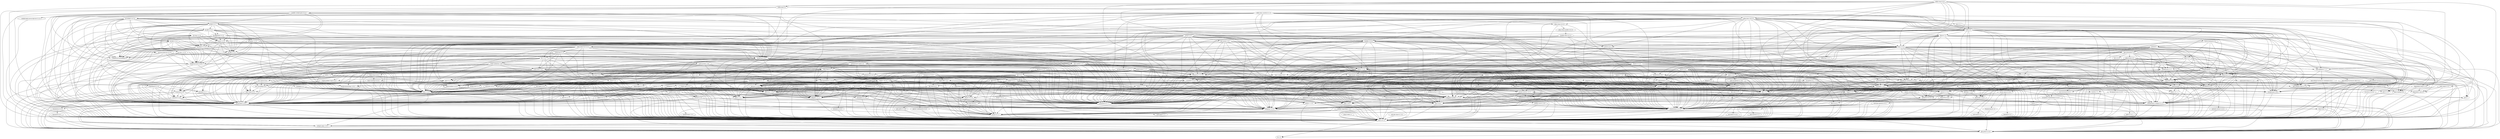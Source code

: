 digraph {
"ghci-8.0.2" -> "array-0.5.1.1"
"ghci-8.0.2" -> "base-4.9.1.0"
"ghci-8.0.2" -> "binary-0.8.3.0"
"ghci-8.0.2" -> "bytestring-0.10.8.1"
"ghci-8.0.2" -> "containers-0.5.7.1"
"ghci-8.0.2" -> "deepseq-1.4.2.0"
"ghci-8.0.2" -> "filepath-1.4.1.1"
"ghci-8.0.2" -> "ghc-boot-8.0.2"
"ghci-8.0.2" -> "template-haskell-2.11.1.0"
"ghci-8.0.2" -> "transformers-0.5.2.0"
"ghci-8.0.2" -> "unix-2.7.2.1"
"conduit-extra-1.1.17" -> "async-2.1.1.1"
"conduit-extra-1.1.17" -> "attoparsec-0.13.1.0"
"conduit-extra-1.1.17" -> "base-4.9.1.0"
"conduit-extra-1.1.17" -> "blaze-builder-0.4.0.2"
"conduit-extra-1.1.17" -> "bytestring-0.10.8.1"
"conduit-extra-1.1.17" -> "conduit-1.2.12"
"conduit-extra-1.1.17" -> "directory-1.3.0.0"
"conduit-extra-1.1.17" -> "exceptions-0.8.3"
"conduit-extra-1.1.17" -> "filepath-1.4.1.1"
"conduit-extra-1.1.17" -> "monad-control-1.0.2.2"
"conduit-extra-1.1.17" -> "network-2.6.3.2"
"conduit-extra-1.1.17" -> "primitive-0.6.2.0"
"conduit-extra-1.1.17" -> "process-1.4.3.0"
"conduit-extra-1.1.17" -> "resourcet-1.1.9"
"conduit-extra-1.1.17" -> "stm-2.4.4.1"
"conduit-extra-1.1.17" -> "streaming-commons-0.1.17"
"conduit-extra-1.1.17" -> "text-1.2.2.2"
"conduit-extra-1.1.17" -> "transformers-0.5.2.0"
"conduit-extra-1.1.17" -> "transformers-base-0.4.4"
"safe-exceptions-0.1.6.0" -> "base-4.9.1.0"
"safe-exceptions-0.1.6.0" -> "deepseq-1.4.2.0"
"safe-exceptions-0.1.6.0" -> "exceptions-0.8.3"
"safe-exceptions-0.1.6.0" -> "transformers-0.5.2.0"
"http-types-0.9.1" -> "array-0.5.1.1"
"http-types-0.9.1" -> "base-4.9.1.0"
"http-types-0.9.1" -> "blaze-builder-0.4.0.2"
"http-types-0.9.1" -> "bytestring-0.10.8.1"
"http-types-0.9.1" -> "case-insensitive-1.2.0.10"
"http-types-0.9.1" -> "text-1.2.2.2"
"microlens-0.4.8.1" -> "base-4.9.1.0"
"pem-0.2.2" -> "base-4.9.1.0"
"pem-0.2.2" -> "base64-bytestring-1.0.0.1"
"pem-0.2.2" -> "bytestring-0.10.8.1"
"pem-0.2.2" -> "mtl-2.2.1"
"thyme-0.3.5.5" -> "QuickCheck-2.9.2"
"thyme-0.3.5.5" -> "aeson-1.2.2.0"
"thyme-0.3.5.5" -> "attoparsec-0.13.1.0"
"thyme-0.3.5.5" -> "base-4.9.1.0"
"thyme-0.3.5.5" -> "bytestring-0.10.8.1"
"thyme-0.3.5.5" -> "containers-0.5.7.1"
"thyme-0.3.5.5" -> "deepseq-1.4.2.0"
"thyme-0.3.5.5" -> "mtl-2.2.1"
"thyme-0.3.5.5" -> "old-locale-1.0.0.7"
"thyme-0.3.5.5" -> "profunctors-5.2.1"
"thyme-0.3.5.5" -> "random-1.1"
"thyme-0.3.5.5" -> "text-1.2.2.2"
"thyme-0.3.5.5" -> "time-1.6.0.1"
"thyme-0.3.5.5" -> "vector-0.12.0.1"
"thyme-0.3.5.5" -> "vector-space-0.10.4"
"thyme-0.3.5.5" -> "vector-th-unbox-0.2.1.6"
"webkit2gtk3-javascriptcore-0.14.2.1" -> "base-4.9.1.0"
"gi-cairo-1.0.14" -> "base-4.9.1.0"
"gi-cairo-1.0.14" -> "bytestring-0.10.8.1"
"gi-cairo-1.0.14" -> "containers-0.5.7.1"
"gi-cairo-1.0.14" -> "haskell-gi-0.20.3"
"gi-cairo-1.0.14" -> "haskell-gi-base-0.20.4"
"gi-cairo-1.0.14" -> "haskell-gi-overloading-0.0"
"gi-cairo-1.0.14" -> "text-1.2.2.2"
"gi-cairo-1.0.14" -> "transformers-0.5.2.0"
"regex-tdfa-1.2.2" -> "array-0.5.1.1"
"regex-tdfa-1.2.2" -> "base-4.9.1.0"
"regex-tdfa-1.2.2" -> "bytestring-0.10.8.1"
"regex-tdfa-1.2.2" -> "containers-0.5.7.1"
"regex-tdfa-1.2.2" -> "ghc-prim-0.5.0.0"
"regex-tdfa-1.2.2" -> "mtl-2.2.1"
"regex-tdfa-1.2.2" -> "parsec-3.1.11"
"regex-tdfa-1.2.2" -> "regex-base-0.93.2"
"crypto-api-0.13.2" -> "base-4.9.1.0"
"crypto-api-0.13.2" -> "bytestring-0.10.8.1"
"crypto-api-0.13.2" -> "cereal-0.5.4.0"
"crypto-api-0.13.2" -> "entropy-0.3.8"
"crypto-api-0.13.2" -> "tagged-0.8.5"
"crypto-api-0.13.2" -> "transformers-0.5.2.0"
"deepseq-1.4.2.0" -> "array-0.5.1.1"
"deepseq-1.4.2.0" -> "base-4.9.1.0"
"directory-1.3.0.0" -> "base-4.9.1.0"
"directory-1.3.0.0" -> "filepath-1.4.1.1"
"directory-1.3.0.0" -> "time-1.6.0.1"
"directory-1.3.0.0" -> "unix-2.7.2.1"
"transformers-compat-0.5.1.4" -> "base-4.9.1.0"
"transformers-compat-0.5.1.4" -> "ghc-prim-0.5.0.0"
"transformers-compat-0.5.1.4" -> "transformers-0.5.2.0"
"asn1-parse-0.9.4" -> "asn1-encoding-0.9.5"
"asn1-parse-0.9.4" -> "asn1-types-0.3.2"
"asn1-parse-0.9.4" -> "base-4.9.1.0"
"asn1-parse-0.9.4" -> "bytestring-0.10.8.1"
"zip-archive-0.3.1.1" -> "array-0.5.1.1"
"zip-archive-0.3.1.1" -> "base-4.9.1.0"
"zip-archive-0.3.1.1" -> "binary-0.8.3.0"
"zip-archive-0.3.1.1" -> "bytestring-0.10.8.1"
"zip-archive-0.3.1.1" -> "containers-0.5.7.1"
"zip-archive-0.3.1.1" -> "digest-0.0.1.2"
"zip-archive-0.3.1.1" -> "directory-1.3.0.0"
"zip-archive-0.3.1.1" -> "filepath-1.4.1.1"
"zip-archive-0.3.1.1" -> "mtl-2.2.1"
"zip-archive-0.3.1.1" -> "old-time-1.1.0.3"
"zip-archive-0.3.1.1" -> "pretty-1.1.3.3"
"zip-archive-0.3.1.1" -> "text-1.2.2.2"
"zip-archive-0.3.1.1" -> "time-1.6.0.1"
"zip-archive-0.3.1.1" -> "unix-2.7.2.1"
"zip-archive-0.3.1.1" -> "zlib-0.6.1.2"
"ansi-terminal-0.6.3.1" -> "base-4.9.1.0"
"unliftio-core-0.1.0.0" -> "base-4.9.1.0"
"unliftio-core-0.1.0.0" -> "transformers-0.5.2.0"
"cryptohash-0.11.9" -> "base-4.9.1.0"
"cryptohash-0.11.9" -> "byteable-0.1.1"
"cryptohash-0.11.9" -> "bytestring-0.10.8.1"
"cryptohash-0.11.9" -> "cryptonite-0.23"
"cryptohash-0.11.9" -> "ghc-prim-0.5.0.0"
"cryptohash-0.11.9" -> "memory-0.14.8"
"megaparsec-6.3.0" -> "base-4.9.1.0"
"megaparsec-6.3.0" -> "bytestring-0.10.8.1"
"megaparsec-6.3.0" -> "case-insensitive-1.2.0.10"
"megaparsec-6.3.0" -> "containers-0.5.7.1"
"megaparsec-6.3.0" -> "deepseq-1.4.2.0"
"megaparsec-6.3.0" -> "mtl-2.2.1"
"megaparsec-6.3.0" -> "parser-combinators-0.4.0"
"megaparsec-6.3.0" -> "scientific-0.3.5.2"
"megaparsec-6.3.0" -> "text-1.2.2.2"
"megaparsec-6.3.0" -> "transformers-0.5.2.0"
"time-1.6.0.1" -> "base-4.9.1.0"
"time-1.6.0.1" -> "deepseq-1.4.2.0"
"monad-control-1.0.2.2" -> "base-4.9.1.0"
"monad-control-1.0.2.2" -> "stm-2.4.4.1"
"monad-control-1.0.2.2" -> "transformers-0.5.2.0"
"monad-control-1.0.2.2" -> "transformers-base-0.4.4"
"monad-control-1.0.2.2" -> "transformers-compat-0.5.1.4"
"haskell-src-meta-0.8.0.1" -> "base-4.9.1.0"
"haskell-src-meta-0.8.0.1" -> "haskell-src-exts-1.18.2"
"haskell-src-meta-0.8.0.1" -> "pretty-1.1.3.3"
"haskell-src-meta-0.8.0.1" -> "syb-0.7"
"haskell-src-meta-0.8.0.1" -> "template-haskell-2.11.1.0"
"haskell-src-meta-0.8.0.1" -> "th-orphans-0.13.4"
"dependent-sum-template-0.0.0.6" -> "base-4.9.1.0"
"dependent-sum-template-0.0.0.6" -> "dependent-sum-0.4"
"dependent-sum-template-0.0.0.6" -> "template-haskell-2.11.1.0"
"dependent-sum-template-0.0.0.6" -> "th-extras-0.0.0.4"
"base-4.9.1.0" -> "ghc-prim-0.5.0.0"
"base-4.9.1.0" -> "integer-gmp-1.0.0.1"
"base-4.9.1.0" -> "rts-1.0"
"x509-validation-1.6.9" -> "asn1-encoding-0.9.5"
"x509-validation-1.6.9" -> "asn1-types-0.3.2"
"x509-validation-1.6.9" -> "base-4.9.1.0"
"x509-validation-1.6.9" -> "byteable-0.1.1"
"x509-validation-1.6.9" -> "bytestring-0.10.8.1"
"x509-validation-1.6.9" -> "containers-0.5.7.1"
"x509-validation-1.6.9" -> "cryptonite-0.23"
"x509-validation-1.6.9" -> "data-default-class-0.1.2.0"
"x509-validation-1.6.9" -> "hourglass-0.2.10"
"x509-validation-1.6.9" -> "memory-0.14.8"
"x509-validation-1.6.9" -> "mtl-2.2.1"
"x509-validation-1.6.9" -> "pem-0.2.2"
"x509-validation-1.6.9" -> "x509-1.7.2"
"x509-validation-1.6.9" -> "x509-store-1.6.5"
"jsaddle-dom-0.9.2.0" -> "base-4.9.1.0"
"jsaddle-dom-0.9.2.0" -> "base-compat-0.9.2"
"jsaddle-dom-0.9.2.0" -> "jsaddle-0.9.4.0"
"jsaddle-dom-0.9.2.0" -> "lens-4.15.4"
"jsaddle-dom-0.9.2.0" -> "text-1.2.2.2"
"jsaddle-dom-0.9.2.0" -> "transformers-0.5.2.0"
"atomic-primops-0.8.1" -> "base-4.9.1.0"
"atomic-primops-0.8.1" -> "ghc-prim-0.5.0.0"
"atomic-primops-0.8.1" -> "primitive-0.6.2.0"
"network-2.6.3.2" -> "base-4.9.1.0"
"network-2.6.3.2" -> "bytestring-0.10.8.1"
"network-2.6.3.2" -> "unix-2.7.2.1"
"ghcjs-dom-0.9.3.0" -> "base-4.9.1.0"
"ghcjs-dom-0.9.3.0" -> "ghcjs-dom-jsaddle-0.9.2.0"
"ghcjs-dom-0.9.3.0" -> "text-1.2.2.2"
"ghcjs-dom-0.9.3.0" -> "transformers-0.5.2.0"
"readable-0.3.1" -> "base-4.9.1.0"
"readable-0.3.1" -> "bytestring-0.10.8.1"
"readable-0.3.1" -> "text-1.2.2.2"
"memory-0.14.8" -> "base-4.9.1.0"
"memory-0.14.8" -> "bytestring-0.10.8.1"
"memory-0.14.8" -> "deepseq-1.4.2.0"
"memory-0.14.8" -> "foundation-0.0.15"
"memory-0.14.8" -> "ghc-prim-0.5.0.0"
"foundation-0.0.15" -> "base-4.9.1.0"
"foundation-0.0.15" -> "basement-0.0.2"
"foundation-0.0.15" -> "ghc-prim-0.5.0.0"
"x509-system-1.6.6" -> "base-4.9.1.0"
"x509-system-1.6.6" -> "bytestring-0.10.8.1"
"x509-system-1.6.6" -> "containers-0.5.7.1"
"x509-system-1.6.6" -> "directory-1.3.0.0"
"x509-system-1.6.6" -> "filepath-1.4.1.1"
"x509-system-1.6.6" -> "mtl-2.2.1"
"x509-system-1.6.6" -> "pem-0.2.2"
"x509-system-1.6.6" -> "process-1.4.3.0"
"x509-system-1.6.6" -> "x509-1.7.2"
"x509-system-1.6.6" -> "x509-store-1.6.5"
"xml-conduit-1.5.1" -> "attoparsec-0.13.1.0"
"xml-conduit-1.5.1" -> "base-4.9.1.0"
"xml-conduit-1.5.1" -> "blaze-builder-0.4.0.2"
"xml-conduit-1.5.1" -> "blaze-html-0.9.0.1"
"xml-conduit-1.5.1" -> "blaze-markup-0.8.0.0"
"xml-conduit-1.5.1" -> "bytestring-0.10.8.1"
"xml-conduit-1.5.1" -> "conduit-1.2.12"
"xml-conduit-1.5.1" -> "conduit-extra-1.1.17"
"xml-conduit-1.5.1" -> "containers-0.5.7.1"
"xml-conduit-1.5.1" -> "data-default-0.7.1.1"
"xml-conduit-1.5.1" -> "deepseq-1.4.2.0"
"xml-conduit-1.5.1" -> "monad-control-1.0.2.2"
"xml-conduit-1.5.1" -> "resourcet-1.1.9"
"xml-conduit-1.5.1" -> "text-1.2.2.2"
"xml-conduit-1.5.1" -> "transformers-0.5.2.0"
"xml-conduit-1.5.1" -> "xml-types-0.3.6"
"split-0.2.3.2" -> "base-4.9.1.0"
"asn1-types-0.3.2" -> "base-4.9.1.0"
"asn1-types-0.3.2" -> "bytestring-0.10.8.1"
"asn1-types-0.3.2" -> "hourglass-0.2.10"
"asn1-types-0.3.2" -> "memory-0.14.8"
"unix-2.7.2.1" -> "base-4.9.1.0"
"unix-2.7.2.1" -> "bytestring-0.10.8.1"
"unix-2.7.2.1" -> "time-1.6.0.1"
"th-orphans-0.13.4" -> "base-4.9.1.0"
"th-orphans-0.13.4" -> "mtl-2.2.1"
"th-orphans-0.13.4" -> "template-haskell-2.11.1.0"
"th-orphans-0.13.4" -> "th-lift-0.7.7"
"th-orphans-0.13.4" -> "th-lift-instances-0.1.11"
"th-orphans-0.13.4" -> "th-reify-many-0.1.8"
"haskell-gi-0.20.3" -> "Cabal-1.24.2.0"
"haskell-gi-0.20.3" -> "attoparsec-0.13.1.0"
"haskell-gi-0.20.3" -> "base-4.9.1.0"
"haskell-gi-0.20.3" -> "bytestring-0.10.8.1"
"haskell-gi-0.20.3" -> "containers-0.5.7.1"
"haskell-gi-0.20.3" -> "directory-1.3.0.0"
"haskell-gi-0.20.3" -> "filepath-1.4.1.1"
"haskell-gi-0.20.3" -> "haskell-gi-base-0.20.4"
"haskell-gi-0.20.3" -> "mtl-2.2.1"
"haskell-gi-0.20.3" -> "pretty-show-1.6.13"
"haskell-gi-0.20.3" -> "process-1.4.3.0"
"haskell-gi-0.20.3" -> "regex-tdfa-1.2.2"
"haskell-gi-0.20.3" -> "safe-0.3.15"
"haskell-gi-0.20.3" -> "text-1.2.2.2"
"haskell-gi-0.20.3" -> "transformers-0.5.2.0"
"haskell-gi-0.20.3" -> "xdg-basedir-0.2.2"
"haskell-gi-0.20.3" -> "xml-conduit-1.5.1"
"reflex-dom-contrib-0.5.1.0" -> "aeson-1.2.2.0"
"reflex-dom-contrib-0.5.1.0" -> "base-4.9.1.0"
"reflex-dom-contrib-0.5.1.0" -> "base64-bytestring-1.0.0.1"
"reflex-dom-contrib-0.5.1.0" -> "bifunctors-5.4.2"
"reflex-dom-contrib-0.5.1.0" -> "bytestring-0.10.8.1"
"reflex-dom-contrib-0.5.1.0" -> "containers-0.5.7.1"
"reflex-dom-contrib-0.5.1.0" -> "data-default-0.7.1.1"
"reflex-dom-contrib-0.5.1.0" -> "exception-transformers-0.4.0.5"
"reflex-dom-contrib-0.5.1.0" -> "ghcjs-dom-0.9.3.0"
"reflex-dom-contrib-0.5.1.0" -> "http-types-0.9.1"
"reflex-dom-contrib-0.5.1.0" -> "jsaddle-0.9.4.0"
"reflex-dom-contrib-0.5.1.0" -> "lens-4.15.4"
"reflex-dom-contrib-0.5.1.0" -> "mtl-2.2.1"
"reflex-dom-contrib-0.5.1.0" -> "random-1.1"
"reflex-dom-contrib-0.5.1.0" -> "readable-0.3.1"
"reflex-dom-contrib-0.5.1.0" -> "ref-tf-0.4.0.1"
"reflex-dom-contrib-0.5.1.0" -> "reflex-0.5"
"reflex-dom-contrib-0.5.1.0" -> "reflex-dom-core-0.4"
"reflex-dom-contrib-0.5.1.0" -> "safe-0.3.15"
"reflex-dom-contrib-0.5.1.0" -> "stm-2.4.4.1"
"reflex-dom-contrib-0.5.1.0" -> "string-conv-0.1.2"
"reflex-dom-contrib-0.5.1.0" -> "text-1.2.2.2"
"reflex-dom-contrib-0.5.1.0" -> "time-1.6.0.1"
"reflex-dom-contrib-0.5.1.0" -> "transformers-0.5.2.0"
"reflex-dom-contrib-0.5.1.0" -> "uri-bytestring-0.2.3.3"
"http-client-tls-0.3.5.1" -> "base-4.9.1.0"
"http-client-tls-0.3.5.1" -> "bytestring-0.10.8.1"
"http-client-tls-0.3.5.1" -> "case-insensitive-1.2.0.10"
"http-client-tls-0.3.5.1" -> "connection-0.2.8"
"http-client-tls-0.3.5.1" -> "containers-0.5.7.1"
"http-client-tls-0.3.5.1" -> "cryptonite-0.23"
"http-client-tls-0.3.5.1" -> "data-default-class-0.1.2.0"
"http-client-tls-0.3.5.1" -> "exceptions-0.8.3"
"http-client-tls-0.3.5.1" -> "http-client-0.5.7.0"
"http-client-tls-0.3.5.1" -> "http-types-0.9.1"
"http-client-tls-0.3.5.1" -> "memory-0.14.8"
"http-client-tls-0.3.5.1" -> "network-2.6.3.2"
"http-client-tls-0.3.5.1" -> "network-uri-2.6.1.0"
"http-client-tls-0.3.5.1" -> "text-1.2.2.2"
"http-client-tls-0.3.5.1" -> "tls-1.3.11"
"http-client-tls-0.3.5.1" -> "transformers-0.5.2.0"
"x509-1.7.2" -> "asn1-encoding-0.9.5"
"x509-1.7.2" -> "asn1-parse-0.9.4"
"x509-1.7.2" -> "asn1-types-0.3.2"
"x509-1.7.2" -> "base-4.9.1.0"
"x509-1.7.2" -> "bytestring-0.10.8.1"
"x509-1.7.2" -> "containers-0.5.7.1"
"x509-1.7.2" -> "cryptonite-0.23"
"x509-1.7.2" -> "hourglass-0.2.10"
"x509-1.7.2" -> "memory-0.14.8"
"x509-1.7.2" -> "mtl-2.2.1"
"x509-1.7.2" -> "pem-0.2.2"
"string-conv-0.1.2" -> "base-4.9.1.0"
"string-conv-0.1.2" -> "bytestring-0.10.8.1"
"string-conv-0.1.2" -> "text-1.2.2.2"
"digest-0.0.1.2" -> "base-4.9.1.0"
"digest-0.0.1.2" -> "bytestring-0.10.8.1"
"ghc-paths-0.1.0.9" -> "base-4.9.1.0"
"mtl-2.2.1" -> "base-4.9.1.0"
"mtl-2.2.1" -> "transformers-0.5.2.0"
"syb-0.7" -> "base-4.9.1.0"
"keycode-0.2.2" -> "base-4.9.1.0"
"keycode-0.2.2" -> "containers-0.5.7.1"
"keycode-0.2.2" -> "ghc-prim-0.5.0.0"
"keycode-0.2.2" -> "template-haskell-2.11.1.0"
"tasty-quickcheck-0.8.4" -> "QuickCheck-2.9.2"
"tasty-quickcheck-0.8.4" -> "base-4.9.1.0"
"tasty-quickcheck-0.8.4" -> "tagged-0.8.5"
"tasty-quickcheck-0.8.4" -> "tasty-0.11.2.5"
"reflex-dom-core-0.4" -> "aeson-1.2.2.0"
"reflex-dom-core-0.4" -> "base-4.9.1.0"
"reflex-dom-core-0.4" -> "bifunctors-5.4.2"
"reflex-dom-core-0.4" -> "bimap-0.3.3"
"reflex-dom-core-0.4" -> "blaze-builder-0.4.0.2"
"reflex-dom-core-0.4" -> "bytestring-0.10.8.1"
"reflex-dom-core-0.4" -> "constraints-0.9"
"reflex-dom-core-0.4" -> "containers-0.5.7.1"
"reflex-dom-core-0.4" -> "contravariant-1.4"
"reflex-dom-core-0.4" -> "data-default-0.7.1.1"
"reflex-dom-core-0.4" -> "dependent-map-0.2.4.0"
"reflex-dom-core-0.4" -> "dependent-sum-0.4"
"reflex-dom-core-0.4" -> "dependent-sum-template-0.0.0.6"
"reflex-dom-core-0.4" -> "directory-1.3.0.0"
"reflex-dom-core-0.4" -> "exception-transformers-0.4.0.5"
"reflex-dom-core-0.4" -> "ghcjs-dom-0.9.3.0"
"reflex-dom-core-0.4" -> "jsaddle-0.9.4.0"
"reflex-dom-core-0.4" -> "keycode-0.2.2"
"reflex-dom-core-0.4" -> "lens-4.15.4"
"reflex-dom-core-0.4" -> "monad-control-1.0.2.2"
"reflex-dom-core-0.4" -> "mtl-2.2.1"
"reflex-dom-core-0.4" -> "network-uri-2.6.1.0"
"reflex-dom-core-0.4" -> "primitive-0.6.2.0"
"reflex-dom-core-0.4" -> "ref-tf-0.4.0.1"
"reflex-dom-core-0.4" -> "reflex-0.5"
"reflex-dom-core-0.4" -> "semigroups-0.18.3"
"reflex-dom-core-0.4" -> "stm-2.4.4.1"
"reflex-dom-core-0.4" -> "template-haskell-2.11.1.0"
"reflex-dom-core-0.4" -> "text-1.2.2.2"
"reflex-dom-core-0.4" -> "these-0.7.3"
"reflex-dom-core-0.4" -> "transformers-0.5.2.0"
"reflex-dom-core-0.4" -> "unix-2.7.2.1"
"reflex-dom-core-0.4" -> "zenc-0.1.1"
"MemoTrie-0.6.8" -> "base-4.9.1.0"
"MemoTrie-0.6.8" -> "newtype-generics-0.5.1"
"semigroups-0.18.3" -> "base-4.9.1.0"
"gi-gio-2.0.14" -> "base-4.9.1.0"
"gi-gio-2.0.14" -> "bytestring-0.10.8.1"
"gi-gio-2.0.14" -> "containers-0.5.7.1"
"gi-gio-2.0.14" -> "gi-glib-2.0.14"
"gi-gio-2.0.14" -> "gi-gobject-2.0.15"
"gi-gio-2.0.14" -> "haskell-gi-0.20.3"
"gi-gio-2.0.14" -> "haskell-gi-base-0.20.4"
"gi-gio-2.0.14" -> "haskell-gi-overloading-0.0"
"gi-gio-2.0.14" -> "text-1.2.2.2"
"gi-gio-2.0.14" -> "transformers-0.5.2.0"
"byteable-0.1.1" -> "base-4.9.1.0"
"byteable-0.1.1" -> "bytestring-0.10.8.1"
"resourcet-1.1.9" -> "base-4.9.1.0"
"resourcet-1.1.9" -> "containers-0.5.7.1"
"resourcet-1.1.9" -> "exceptions-0.8.3"
"resourcet-1.1.9" -> "lifted-base-0.2.3.11"
"resourcet-1.1.9" -> "mmorph-1.0.9"
"resourcet-1.1.9" -> "monad-control-1.0.2.2"
"resourcet-1.1.9" -> "mtl-2.2.1"
"resourcet-1.1.9" -> "transformers-0.5.2.0"
"resourcet-1.1.9" -> "transformers-base-0.4.4"
"resourcet-1.1.9" -> "transformers-compat-0.5.1.4"
"semigroupoids-5.2.1" -> "base-4.9.1.0"
"semigroupoids-5.2.1" -> "base-orphans-0.6"
"semigroupoids-5.2.1" -> "bifunctors-5.4.2"
"semigroupoids-5.2.1" -> "comonad-5.0.2"
"semigroupoids-5.2.1" -> "containers-0.5.7.1"
"semigroupoids-5.2.1" -> "contravariant-1.4"
"semigroupoids-5.2.1" -> "distributive-0.5.3"
"semigroupoids-5.2.1" -> "hashable-1.2.6.1"
"semigroupoids-5.2.1" -> "semigroups-0.18.3"
"semigroupoids-5.2.1" -> "tagged-0.8.5"
"semigroupoids-5.2.1" -> "transformers-0.5.2.0"
"semigroupoids-5.2.1" -> "transformers-compat-0.5.1.4"
"semigroupoids-5.2.1" -> "unordered-containers-0.2.8.0"
"gi-gtk-3.0.17" -> "base-4.9.1.0"
"gi-gtk-3.0.17" -> "bytestring-0.10.8.1"
"gi-gtk-3.0.17" -> "containers-0.5.7.1"
"gi-gtk-3.0.17" -> "gi-atk-2.0.14"
"gi-gtk-3.0.17" -> "gi-cairo-1.0.14"
"gi-gtk-3.0.17" -> "gi-gdk-3.0.14"
"gi-gtk-3.0.17" -> "gi-gdkpixbuf-2.0.14"
"gi-gtk-3.0.17" -> "gi-gio-2.0.14"
"gi-gtk-3.0.17" -> "gi-glib-2.0.14"
"gi-gtk-3.0.17" -> "gi-gobject-2.0.15"
"gi-gtk-3.0.17" -> "gi-pango-1.0.15"
"gi-gtk-3.0.17" -> "haskell-gi-0.20.3"
"gi-gtk-3.0.17" -> "haskell-gi-base-0.20.4"
"gi-gtk-3.0.17" -> "haskell-gi-overloading-0.0"
"gi-gtk-3.0.17" -> "text-1.2.2.2"
"gi-gtk-3.0.17" -> "transformers-0.5.2.0"
"template-haskell-2.11.1.0" -> "base-4.9.1.0"
"template-haskell-2.11.1.0" -> "ghc-boot-th-8.0.2"
"template-haskell-2.11.1.0" -> "pretty-1.1.3.3"
"socks-0.5.5" -> "base-4.9.1.0"
"socks-0.5.5" -> "bytestring-0.10.8.1"
"socks-0.5.5" -> "cereal-0.5.4.0"
"socks-0.5.5" -> "network-2.6.3.2"
"gi-webkit2-4.0.14" -> "base-4.9.1.0"
"gi-webkit2-4.0.14" -> "bytestring-0.10.8.1"
"gi-webkit2-4.0.14" -> "containers-0.5.7.1"
"gi-webkit2-4.0.14" -> "gi-atk-2.0.14"
"gi-webkit2-4.0.14" -> "gi-cairo-1.0.14"
"gi-webkit2-4.0.14" -> "gi-gdk-3.0.14"
"gi-webkit2-4.0.14" -> "gi-gio-2.0.14"
"gi-webkit2-4.0.14" -> "gi-glib-2.0.14"
"gi-webkit2-4.0.14" -> "gi-gobject-2.0.15"
"gi-webkit2-4.0.14" -> "gi-gtk-3.0.17"
"gi-webkit2-4.0.14" -> "gi-javascriptcore-4.0.14"
"gi-webkit2-4.0.14" -> "gi-soup-2.4.14"
"gi-webkit2-4.0.14" -> "haskell-gi-0.20.3"
"gi-webkit2-4.0.14" -> "haskell-gi-base-0.20.4"
"gi-webkit2-4.0.14" -> "haskell-gi-overloading-0.0"
"gi-webkit2-4.0.14" -> "text-1.2.2.2"
"gi-webkit2-4.0.14" -> "transformers-0.5.2.0"
"RSA-2.3.0" -> "SHA-1.6.4.2"
"RSA-2.3.0" -> "base-4.9.1.0"
"RSA-2.3.0" -> "binary-0.8.3.0"
"RSA-2.3.0" -> "bytestring-0.10.8.1"
"RSA-2.3.0" -> "crypto-api-0.13.2"
"RSA-2.3.0" -> "crypto-pubkey-types-0.4.3"
"scientific-0.3.5.2" -> "base-4.9.1.0"
"scientific-0.3.5.2" -> "binary-0.8.3.0"
"scientific-0.3.5.2" -> "bytestring-0.10.8.1"
"scientific-0.3.5.2" -> "containers-0.5.7.1"
"scientific-0.3.5.2" -> "deepseq-1.4.2.0"
"scientific-0.3.5.2" -> "hashable-1.2.6.1"
"scientific-0.3.5.2" -> "integer-gmp-1.0.0.1"
"scientific-0.3.5.2" -> "integer-logarithms-1.0.2"
"scientific-0.3.5.2" -> "primitive-0.6.2.0"
"scientific-0.3.5.2" -> "text-1.2.2.2"
"cookie-0.4.2.1" -> "base-4.9.1.0"
"cookie-0.4.2.1" -> "blaze-builder-0.4.0.2"
"cookie-0.4.2.1" -> "bytestring-0.10.8.1"
"cookie-0.4.2.1" -> "data-default-class-0.1.2.0"
"cookie-0.4.2.1" -> "deepseq-1.4.2.0"
"cookie-0.4.2.1" -> "old-locale-1.0.0.7"
"cookie-0.4.2.1" -> "text-1.2.2.2"
"cookie-0.4.2.1" -> "time-1.6.0.1"
"leancheck-0.6.5" -> "base-4.9.1.0"
"leancheck-0.6.5" -> "template-haskell-2.11.1.0"
"crypto-pubkey-types-0.4.3" -> "asn1-encoding-0.9.5"
"crypto-pubkey-types-0.4.3" -> "asn1-types-0.3.2"
"crypto-pubkey-types-0.4.3" -> "base-4.9.1.0"
"async-2.1.1.1" -> "base-4.9.1.0"
"async-2.1.1.1" -> "stm-2.4.4.1"
"case-insensitive-1.2.0.10" -> "base-4.9.1.0"
"case-insensitive-1.2.0.10" -> "bytestring-0.10.8.1"
"case-insensitive-1.2.0.10" -> "deepseq-1.4.2.0"
"case-insensitive-1.2.0.10" -> "hashable-1.2.6.1"
"case-insensitive-1.2.0.10" -> "text-1.2.2.2"
"random-1.1" -> "base-4.9.1.0"
"random-1.1" -> "time-1.6.0.1"
"distributive-0.5.3" -> "base-4.9.1.0"
"distributive-0.5.3" -> "base-orphans-0.6"
"distributive-0.5.3" -> "tagged-0.8.5"
"distributive-0.5.3" -> "transformers-0.5.2.0"
"distributive-0.5.3" -> "transformers-compat-0.5.1.4"
"lens-aeson-1.0.2" -> "aeson-1.2.2.0"
"lens-aeson-1.0.2" -> "attoparsec-0.13.1.0"
"lens-aeson-1.0.2" -> "base-4.9.1.0"
"lens-aeson-1.0.2" -> "bytestring-0.10.8.1"
"lens-aeson-1.0.2" -> "lens-4.15.4"
"lens-aeson-1.0.2" -> "scientific-0.3.5.2"
"lens-aeson-1.0.2" -> "text-1.2.2.2"
"lens-aeson-1.0.2" -> "unordered-containers-0.2.8.0"
"lens-aeson-1.0.2" -> "vector-0.12.0.1"
"filepath-1.4.1.1" -> "base-4.9.1.0"
"base-orphans-0.6" -> "base-4.9.1.0"
"base-orphans-0.6" -> "ghc-prim-0.5.0.0"
"authenticate-oauth-1.6" -> "RSA-2.3.0"
"authenticate-oauth-1.6" -> "SHA-1.6.4.2"
"authenticate-oauth-1.6" -> "base-4.9.1.0"
"authenticate-oauth-1.6" -> "base64-bytestring-1.0.0.1"
"authenticate-oauth-1.6" -> "blaze-builder-0.4.0.2"
"authenticate-oauth-1.6" -> "bytestring-0.10.8.1"
"authenticate-oauth-1.6" -> "crypto-pubkey-types-0.4.3"
"authenticate-oauth-1.6" -> "data-default-0.7.1.1"
"authenticate-oauth-1.6" -> "http-client-0.5.7.0"
"authenticate-oauth-1.6" -> "http-types-0.9.1"
"authenticate-oauth-1.6" -> "random-1.1"
"authenticate-oauth-1.6" -> "time-1.6.0.1"
"authenticate-oauth-1.6" -> "transformers-0.5.2.0"
"authenticate-oauth-1.6" -> "transformers-compat-0.5.1.4"
"contravariant-1.4" -> "StateVar-1.1.0.4"
"contravariant-1.4" -> "base-4.9.1.0"
"contravariant-1.4" -> "semigroups-0.18.3"
"contravariant-1.4" -> "transformers-0.5.2.0"
"contravariant-1.4" -> "transformers-compat-0.5.1.4"
"contravariant-1.4" -> "void-0.7.2"
"vector-instances-3.4" -> "base-4.9.1.0"
"vector-instances-3.4" -> "comonad-5.0.2"
"vector-instances-3.4" -> "hashable-1.2.6.1"
"vector-instances-3.4" -> "keys-3.11"
"vector-instances-3.4" -> "pointed-5"
"vector-instances-3.4" -> "semigroupoids-5.2.1"
"vector-instances-3.4" -> "semigroups-0.18.3"
"vector-instances-3.4" -> "vector-0.12.0.1"
"exceptions-0.8.3" -> "base-4.9.1.0"
"exceptions-0.8.3" -> "mtl-2.2.1"
"exceptions-0.8.3" -> "stm-2.4.4.1"
"exceptions-0.8.3" -> "template-haskell-2.11.1.0"
"exceptions-0.8.3" -> "transformers-0.5.2.0"
"exceptions-0.8.3" -> "transformers-compat-0.5.1.4"
"reflex-dom-0.4" -> "base-4.9.1.0"
"reflex-dom-0.4" -> "bytestring-0.10.8.1"
"reflex-dom-0.4" -> "jsaddle-webkit2gtk-0.9.4.0"
"reflex-dom-0.4" -> "reflex-0.5"
"reflex-dom-0.4" -> "reflex-dom-core-0.4"
"reflex-dom-0.4" -> "text-1.2.2.2"
"xdg-basedir-0.2.2" -> "base-4.9.1.0"
"xdg-basedir-0.2.2" -> "directory-1.3.0.0"
"xdg-basedir-0.2.2" -> "filepath-1.4.1.1"
"ghc-prim-0.5.0.0" -> "rts-1.0"
"zlib-0.6.1.2" -> "base-4.9.1.0"
"zlib-0.6.1.2" -> "bytestring-0.10.8.1"
"QuickCheck-2.9.2" -> "base-4.9.1.0"
"QuickCheck-2.9.2" -> "containers-0.5.7.1"
"QuickCheck-2.9.2" -> "random-1.1"
"QuickCheck-2.9.2" -> "template-haskell-2.11.1.0"
"QuickCheck-2.9.2" -> "tf-random-0.5"
"QuickCheck-2.9.2" -> "transformers-0.5.2.0"
"data-memocombinators-0.5.1" -> "array-0.5.1.1"
"data-memocombinators-0.5.1" -> "base-4.9.1.0"
"data-memocombinators-0.5.1" -> "data-inttrie-0.1.2"
"pretty-1.1.3.3" -> "base-4.9.1.0"
"pretty-1.1.3.3" -> "deepseq-1.4.2.0"
"pretty-1.1.3.3" -> "ghc-prim-0.5.0.0"
"ghc-8.0.2" -> "array-0.5.1.1"
"ghc-8.0.2" -> "base-4.9.1.0"
"ghc-8.0.2" -> "binary-0.8.3.0"
"ghc-8.0.2" -> "bytestring-0.10.8.1"
"ghc-8.0.2" -> "containers-0.5.7.1"
"ghc-8.0.2" -> "deepseq-1.4.2.0"
"ghc-8.0.2" -> "directory-1.3.0.0"
"ghc-8.0.2" -> "filepath-1.4.1.1"
"ghc-8.0.2" -> "ghc-boot-8.0.2"
"ghc-8.0.2" -> "ghc-boot-th-8.0.2"
"ghc-8.0.2" -> "ghci-8.0.2"
"ghc-8.0.2" -> "hoopl-3.10.2.1"
"ghc-8.0.2" -> "hpc-0.6.0.3"
"ghc-8.0.2" -> "process-1.4.3.0"
"ghc-8.0.2" -> "template-haskell-2.11.1.0"
"ghc-8.0.2" -> "time-1.6.0.1"
"ghc-8.0.2" -> "transformers-0.5.2.0"
"ghc-8.0.2" -> "unix-2.7.2.1"
"keys-3.11" -> "array-0.5.1.1"
"keys-3.11" -> "base-4.9.1.0"
"keys-3.11" -> "comonad-5.0.2"
"keys-3.11" -> "containers-0.5.7.1"
"keys-3.11" -> "free-4.12.4"
"keys-3.11" -> "hashable-1.2.6.1"
"keys-3.11" -> "semigroupoids-5.2.1"
"keys-3.11" -> "semigroups-0.18.3"
"keys-3.11" -> "transformers-0.5.2.0"
"keys-3.11" -> "transformers-compat-0.5.1.4"
"keys-3.11" -> "unordered-containers-0.2.8.0"
"base-compat-0.9.2" -> "base-4.9.1.0"
"base-compat-0.9.2" -> "unix-2.7.2.1"
"tagged-0.8.5" -> "base-4.9.1.0"
"tagged-0.8.5" -> "deepseq-1.4.2.0"
"tagged-0.8.5" -> "template-haskell-2.11.1.0"
"tagged-0.8.5" -> "transformers-0.5.2.0"
"tagged-0.8.5" -> "transformers-compat-0.5.1.4"
"exception-transformers-0.4.0.5" -> "base-4.9.1.0"
"exception-transformers-0.4.0.5" -> "stm-2.4.4.1"
"exception-transformers-0.4.0.5" -> "transformers-0.5.2.0"
"exception-transformers-0.4.0.5" -> "transformers-compat-0.5.1.4"
"data-default-instances-dlist-0.0.1" -> "base-4.9.1.0"
"data-default-instances-dlist-0.0.1" -> "data-default-class-0.1.2.0"
"data-default-instances-dlist-0.0.1" -> "dlist-0.8.0.3"
"constraints-0.9" -> "base-4.9.1.0"
"constraints-0.9" -> "binary-0.8.3.0"
"constraints-0.9" -> "deepseq-1.4.2.0"
"constraints-0.9" -> "ghc-prim-0.5.0.0"
"constraints-0.9" -> "hashable-1.2.6.1"
"constraints-0.9" -> "mtl-2.2.1"
"constraints-0.9" -> "transformers-0.5.2.0"
"constraints-0.9" -> "transformers-compat-0.5.1.4"
"base16-bytestring-0.1.1.6" -> "base-4.9.1.0"
"base16-bytestring-0.1.1.6" -> "bytestring-0.10.8.1"
"base16-bytestring-0.1.1.6" -> "ghc-prim-0.5.0.0"
"optparse-applicative-0.13.2.0" -> "ansi-wl-pprint-0.6.7.3"
"optparse-applicative-0.13.2.0" -> "base-4.9.1.0"
"optparse-applicative-0.13.2.0" -> "process-1.4.3.0"
"optparse-applicative-0.13.2.0" -> "transformers-0.5.2.0"
"optparse-applicative-0.13.2.0" -> "transformers-compat-0.5.1.4"
"kan-extensions-5.0.2" -> "adjunctions-4.3"
"kan-extensions-5.0.2" -> "array-0.5.1.1"
"kan-extensions-5.0.2" -> "base-4.9.1.0"
"kan-extensions-5.0.2" -> "comonad-5.0.2"
"kan-extensions-5.0.2" -> "containers-0.5.7.1"
"kan-extensions-5.0.2" -> "contravariant-1.4"
"kan-extensions-5.0.2" -> "distributive-0.5.3"
"kan-extensions-5.0.2" -> "fail-4.9.0.0"
"kan-extensions-5.0.2" -> "free-4.12.4"
"kan-extensions-5.0.2" -> "mtl-2.2.1"
"kan-extensions-5.0.2" -> "semigroupoids-5.2.1"
"kan-extensions-5.0.2" -> "tagged-0.8.5"
"kan-extensions-5.0.2" -> "transformers-0.5.2.0"
"haskell-lexer-1.0.1" -> "base-4.9.1.0"
"ref-fd-0.4.0.1" -> "base-4.9.1.0"
"ref-fd-0.4.0.1" -> "stm-2.4.4.1"
"ref-fd-0.4.0.1" -> "transformers-0.5.2.0"
"Boolean-0.2.4" -> "base-4.9.1.0"
"vector-th-unbox-0.2.1.6" -> "base-4.9.1.0"
"vector-th-unbox-0.2.1.6" -> "template-haskell-2.11.1.0"
"vector-th-unbox-0.2.1.6" -> "vector-0.12.0.1"
"hoopl-3.10.2.1" -> "base-4.9.1.0"
"hoopl-3.10.2.1" -> "containers-0.5.7.1"
"th-extras-0.0.0.4" -> "base-4.9.1.0"
"th-extras-0.0.0.4" -> "syb-0.7"
"th-extras-0.0.0.4" -> "template-haskell-2.11.1.0"
"code-page-0.1.3" -> "base-4.9.1.0"
"entropy-0.3.8" -> "base-4.9.1.0"
"entropy-0.3.8" -> "bytestring-0.10.8.1"
"entropy-0.3.8" -> "unix-2.7.2.1"
"lens-4.15.4" -> "array-0.5.1.1"
"lens-4.15.4" -> "base-4.9.1.0"
"lens-4.15.4" -> "base-orphans-0.6"
"lens-4.15.4" -> "bifunctors-5.4.2"
"lens-4.15.4" -> "bytestring-0.10.8.1"
"lens-4.15.4" -> "call-stack-0.1.0"
"lens-4.15.4" -> "comonad-5.0.2"
"lens-4.15.4" -> "containers-0.5.7.1"
"lens-4.15.4" -> "contravariant-1.4"
"lens-4.15.4" -> "distributive-0.5.3"
"lens-4.15.4" -> "exceptions-0.8.3"
"lens-4.15.4" -> "filepath-1.4.1.1"
"lens-4.15.4" -> "free-4.12.4"
"lens-4.15.4" -> "ghc-prim-0.5.0.0"
"lens-4.15.4" -> "hashable-1.2.6.1"
"lens-4.15.4" -> "kan-extensions-5.0.2"
"lens-4.15.4" -> "mtl-2.2.1"
"lens-4.15.4" -> "parallel-3.2.1.1"
"lens-4.15.4" -> "profunctors-5.2.1"
"lens-4.15.4" -> "reflection-2.1.2"
"lens-4.15.4" -> "semigroupoids-5.2.1"
"lens-4.15.4" -> "semigroups-0.18.3"
"lens-4.15.4" -> "tagged-0.8.5"
"lens-4.15.4" -> "template-haskell-2.11.1.0"
"lens-4.15.4" -> "text-1.2.2.2"
"lens-4.15.4" -> "th-abstraction-0.2.6.0"
"lens-4.15.4" -> "transformers-0.5.2.0"
"lens-4.15.4" -> "transformers-compat-0.5.1.4"
"lens-4.15.4" -> "unordered-containers-0.2.8.0"
"lens-4.15.4" -> "vector-0.12.0.1"
"lens-4.15.4" -> "void-0.7.2"
"uuid-types-1.0.3" -> "base-4.9.1.0"
"uuid-types-1.0.3" -> "binary-0.8.3.0"
"uuid-types-1.0.3" -> "bytestring-0.10.8.1"
"uuid-types-1.0.3" -> "deepseq-1.4.2.0"
"uuid-types-1.0.3" -> "hashable-1.2.6.1"
"uuid-types-1.0.3" -> "random-1.1"
"uuid-types-1.0.3" -> "text-1.2.2.2"
"streaming-commons-0.1.17" -> "array-0.5.1.1"
"streaming-commons-0.1.17" -> "async-2.1.1.1"
"streaming-commons-0.1.17" -> "base-4.9.1.0"
"streaming-commons-0.1.17" -> "blaze-builder-0.4.0.2"
"streaming-commons-0.1.17" -> "bytestring-0.10.8.1"
"streaming-commons-0.1.17" -> "directory-1.3.0.0"
"streaming-commons-0.1.17" -> "network-2.6.3.2"
"streaming-commons-0.1.17" -> "process-1.4.3.0"
"streaming-commons-0.1.17" -> "random-1.1"
"streaming-commons-0.1.17" -> "stm-2.4.4.1"
"streaming-commons-0.1.17" -> "text-1.2.2.2"
"streaming-commons-0.1.17" -> "transformers-0.5.2.0"
"streaming-commons-0.1.17" -> "unix-2.7.2.1"
"streaming-commons-0.1.17" -> "zlib-0.6.1.2"
"tar-0.5.0.3" -> "array-0.5.1.1"
"tar-0.5.0.3" -> "base-4.9.1.0"
"tar-0.5.0.3" -> "bytestring-0.10.8.1"
"tar-0.5.0.3" -> "containers-0.5.7.1"
"tar-0.5.0.3" -> "deepseq-1.4.2.0"
"tar-0.5.0.3" -> "directory-1.3.0.0"
"tar-0.5.0.3" -> "filepath-1.4.1.1"
"tar-0.5.0.3" -> "time-1.6.0.1"
"network-uri-2.6.1.0" -> "base-4.9.1.0"
"network-uri-2.6.1.0" -> "deepseq-1.4.2.0"
"network-uri-2.6.1.0" -> "parsec-3.1.11"
"adjunctions-4.3" -> "array-0.5.1.1"
"adjunctions-4.3" -> "base-4.9.1.0"
"adjunctions-4.3" -> "comonad-5.0.2"
"adjunctions-4.3" -> "containers-0.5.7.1"
"adjunctions-4.3" -> "contravariant-1.4"
"adjunctions-4.3" -> "distributive-0.5.3"
"adjunctions-4.3" -> "free-4.12.4"
"adjunctions-4.3" -> "mtl-2.2.1"
"adjunctions-4.3" -> "profunctors-5.2.1"
"adjunctions-4.3" -> "semigroupoids-5.2.1"
"adjunctions-4.3" -> "semigroups-0.18.3"
"adjunctions-4.3" -> "tagged-0.8.5"
"adjunctions-4.3" -> "transformers-0.5.2.0"
"adjunctions-4.3" -> "transformers-compat-0.5.1.4"
"adjunctions-4.3" -> "void-0.7.2"
"cereal-0.5.4.0" -> "array-0.5.1.1"
"cereal-0.5.4.0" -> "base-4.9.1.0"
"cereal-0.5.4.0" -> "bytestring-0.10.8.1"
"cereal-0.5.4.0" -> "containers-0.5.7.1"
"cereal-0.5.4.0" -> "ghc-prim-0.5.0.0"
"hourglass-0.2.10" -> "base-4.9.1.0"
"hourglass-0.2.10" -> "deepseq-1.4.2.0"
"gi-atk-2.0.14" -> "base-4.9.1.0"
"gi-atk-2.0.14" -> "bytestring-0.10.8.1"
"gi-atk-2.0.14" -> "containers-0.5.7.1"
"gi-atk-2.0.14" -> "gi-glib-2.0.14"
"gi-atk-2.0.14" -> "gi-gobject-2.0.15"
"gi-atk-2.0.14" -> "haskell-gi-0.20.3"
"gi-atk-2.0.14" -> "haskell-gi-base-0.20.4"
"gi-atk-2.0.14" -> "haskell-gi-overloading-0.0"
"gi-atk-2.0.14" -> "text-1.2.2.2"
"gi-atk-2.0.14" -> "transformers-0.5.2.0"
"integer-logarithms-1.0.2" -> "array-0.5.1.1"
"integer-logarithms-1.0.2" -> "base-4.9.1.0"
"integer-logarithms-1.0.2" -> "ghc-prim-0.5.0.0"
"integer-logarithms-1.0.2" -> "integer-gmp-1.0.0.1"
"blaze-html-0.9.0.1" -> "base-4.9.1.0"
"blaze-html-0.9.0.1" -> "blaze-builder-0.4.0.2"
"blaze-html-0.9.0.1" -> "blaze-markup-0.8.0.0"
"blaze-html-0.9.0.1" -> "bytestring-0.10.8.1"
"blaze-html-0.9.0.1" -> "text-1.2.2.2"
"Cabal-1.24.2.0" -> "array-0.5.1.1"
"Cabal-1.24.2.0" -> "base-4.9.1.0"
"Cabal-1.24.2.0" -> "binary-0.8.3.0"
"Cabal-1.24.2.0" -> "bytestring-0.10.8.1"
"Cabal-1.24.2.0" -> "containers-0.5.7.1"
"Cabal-1.24.2.0" -> "deepseq-1.4.2.0"
"Cabal-1.24.2.0" -> "directory-1.3.0.0"
"Cabal-1.24.2.0" -> "filepath-1.4.1.1"
"Cabal-1.24.2.0" -> "pretty-1.1.3.3"
"Cabal-1.24.2.0" -> "process-1.4.3.0"
"Cabal-1.24.2.0" -> "time-1.6.0.1"
"Cabal-1.24.2.0" -> "unix-2.7.2.1"
"ref-tf-0.4.0.1" -> "base-4.9.1.0"
"ref-tf-0.4.0.1" -> "stm-2.4.4.1"
"ref-tf-0.4.0.1" -> "transformers-0.5.2.0"
"concurrency-1.1.2.1" -> "array-0.5.1.1"
"concurrency-1.1.2.1" -> "atomic-primops-0.8.1"
"concurrency-1.1.2.1" -> "base-4.9.1.0"
"concurrency-1.1.2.1" -> "exceptions-0.8.3"
"concurrency-1.1.2.1" -> "monad-control-1.0.2.2"
"concurrency-1.1.2.1" -> "mtl-2.2.1"
"concurrency-1.1.2.1" -> "stm-2.4.4.1"
"concurrency-1.1.2.1" -> "transformers-0.5.2.0"
"prelude-extras-0.4.0.3" -> "base-4.9.1.0"
"regex-base-0.93.2" -> "array-0.5.1.1"
"regex-base-0.93.2" -> "base-4.9.1.0"
"regex-base-0.93.2" -> "bytestring-0.10.8.1"
"regex-base-0.93.2" -> "containers-0.5.7.1"
"regex-base-0.93.2" -> "mtl-2.2.1"
"void-0.7.2" -> "base-4.9.1.0"
"gi-gdkpixbuf-2.0.14" -> "base-4.9.1.0"
"gi-gdkpixbuf-2.0.14" -> "bytestring-0.10.8.1"
"gi-gdkpixbuf-2.0.14" -> "containers-0.5.7.1"
"gi-gdkpixbuf-2.0.14" -> "gi-gio-2.0.14"
"gi-gdkpixbuf-2.0.14" -> "gi-glib-2.0.14"
"gi-gdkpixbuf-2.0.14" -> "gi-gobject-2.0.15"
"gi-gdkpixbuf-2.0.14" -> "haskell-gi-0.20.3"
"gi-gdkpixbuf-2.0.14" -> "haskell-gi-base-0.20.4"
"gi-gdkpixbuf-2.0.14" -> "haskell-gi-overloading-0.0"
"gi-gdkpixbuf-2.0.14" -> "text-1.2.2.2"
"gi-gdkpixbuf-2.0.14" -> "transformers-0.5.2.0"
"th-reify-many-0.1.8" -> "base-4.9.1.0"
"th-reify-many-0.1.8" -> "containers-0.5.7.1"
"th-reify-many-0.1.8" -> "mtl-2.2.1"
"th-reify-many-0.1.8" -> "safe-0.3.15"
"th-reify-many-0.1.8" -> "template-haskell-2.11.1.0"
"th-reify-many-0.1.8" -> "th-expand-syns-0.4.3.0"
"cryptonite-0.23" -> "base-4.9.1.0"
"cryptonite-0.23" -> "bytestring-0.10.8.1"
"cryptonite-0.23" -> "deepseq-1.4.2.0"
"cryptonite-0.23" -> "foundation-0.0.15"
"cryptonite-0.23" -> "ghc-prim-0.5.0.0"
"cryptonite-0.23" -> "integer-gmp-1.0.0.1"
"cryptonite-0.23" -> "memory-0.14.8"
"newtype-generics-0.5.1" -> "base-4.9.1.0"
"newtype-generics-0.5.1" -> "transformers-0.5.2.0"
"integer-gmp-1.0.0.1" -> "ghc-prim-0.5.0.0"
"unordered-containers-0.2.8.0" -> "base-4.9.1.0"
"unordered-containers-0.2.8.0" -> "deepseq-1.4.2.0"
"unordered-containers-0.2.8.0" -> "hashable-1.2.6.1"
"NumInstances-1.4" -> "base-4.9.1.0"
"gi-javascriptcore-4.0.14" -> "base-4.9.1.0"
"gi-javascriptcore-4.0.14" -> "bytestring-0.10.8.1"
"gi-javascriptcore-4.0.14" -> "containers-0.5.7.1"
"gi-javascriptcore-4.0.14" -> "haskell-gi-0.20.3"
"gi-javascriptcore-4.0.14" -> "haskell-gi-base-0.20.4"
"gi-javascriptcore-4.0.14" -> "haskell-gi-overloading-0.0"
"gi-javascriptcore-4.0.14" -> "text-1.2.2.2"
"gi-javascriptcore-4.0.14" -> "transformers-0.5.2.0"
"old-time-1.1.0.3" -> "base-4.9.1.0"
"old-time-1.1.0.3" -> "old-locale-1.0.0.7"
"blaze-markup-0.8.0.0" -> "base-4.9.1.0"
"blaze-markup-0.8.0.0" -> "blaze-builder-0.4.0.2"
"blaze-markup-0.8.0.0" -> "bytestring-0.10.8.1"
"blaze-markup-0.8.0.0" -> "text-1.2.2.2"
"binary-0.8.3.0" -> "array-0.5.1.1"
"binary-0.8.3.0" -> "base-4.9.1.0"
"binary-0.8.3.0" -> "bytestring-0.10.8.1"
"binary-0.8.3.0" -> "containers-0.5.7.1"
"dlist-0.8.0.3" -> "base-4.9.1.0"
"dlist-0.8.0.3" -> "deepseq-1.4.2.0"
"xhtml-3000.2.1" -> "base-4.9.1.0"
"free-4.12.4" -> "base-4.9.1.0"
"free-4.12.4" -> "bifunctors-5.4.2"
"free-4.12.4" -> "comonad-5.0.2"
"free-4.12.4" -> "containers-0.5.7.1"
"free-4.12.4" -> "distributive-0.5.3"
"free-4.12.4" -> "exceptions-0.8.3"
"free-4.12.4" -> "mtl-2.2.1"
"free-4.12.4" -> "prelude-extras-0.4.0.3"
"free-4.12.4" -> "profunctors-5.2.1"
"free-4.12.4" -> "semigroupoids-5.2.1"
"free-4.12.4" -> "semigroups-0.18.3"
"free-4.12.4" -> "template-haskell-2.11.1.0"
"free-4.12.4" -> "transformers-0.5.2.0"
"free-4.12.4" -> "transformers-compat-0.5.1.4"
"asn1-encoding-0.9.5" -> "asn1-types-0.3.2"
"asn1-encoding-0.9.5" -> "base-4.9.1.0"
"asn1-encoding-0.9.5" -> "bytestring-0.10.8.1"
"asn1-encoding-0.9.5" -> "hourglass-0.2.10"
"vector-0.12.0.1" -> "base-4.9.1.0"
"vector-0.12.0.1" -> "deepseq-1.4.2.0"
"vector-0.12.0.1" -> "ghc-prim-0.5.0.0"
"vector-0.12.0.1" -> "primitive-0.6.2.0"
"ghcjs-dom-jsaddle-0.9.2.0" -> "jsaddle-dom-0.9.2.0"
"old-locale-1.0.0.7" -> "base-4.9.1.0"
"gi-soup-2.4.14" -> "base-4.9.1.0"
"gi-soup-2.4.14" -> "bytestring-0.10.8.1"
"gi-soup-2.4.14" -> "containers-0.5.7.1"
"gi-soup-2.4.14" -> "gi-gio-2.0.14"
"gi-soup-2.4.14" -> "gi-glib-2.0.14"
"gi-soup-2.4.14" -> "gi-gobject-2.0.15"
"gi-soup-2.4.14" -> "haskell-gi-0.20.3"
"gi-soup-2.4.14" -> "haskell-gi-base-0.20.4"
"gi-soup-2.4.14" -> "haskell-gi-overloading-0.0"
"gi-soup-2.4.14" -> "text-1.2.2.2"
"gi-soup-2.4.14" -> "transformers-0.5.2.0"
"ansi-wl-pprint-0.6.7.3" -> "ansi-terminal-0.6.3.1"
"ansi-wl-pprint-0.6.7.3" -> "base-4.9.1.0"
"spiros-0.0.1" -> "base-4.9.1.0"
"spiros-0.0.1" -> "bytestring-0.10.8.1"
"spiros-0.0.1" -> "containers-0.5.7.1"
"spiros-0.0.1" -> "data-default-class-0.1.2.0"
"spiros-0.0.1" -> "deepseq-1.4.2.0"
"spiros-0.0.1" -> "directory-1.3.0.0"
"spiros-0.0.1" -> "hashable-1.2.6.1"
"spiros-0.0.1" -> "mtl-2.2.1"
"spiros-0.0.1" -> "prettyprinter-1.1.1"
"spiros-0.0.1" -> "process-1.4.3.0"
"spiros-0.0.1" -> "safe-0.3.15"
"spiros-0.0.1" -> "safe-exceptions-0.1.6.0"
"spiros-0.0.1" -> "split-0.2.3.2"
"spiros-0.0.1" -> "stm-2.4.4.1"
"spiros-0.0.1" -> "string-conv-0.1.2"
"spiros-0.0.1" -> "text-1.2.2.2"
"spiros-0.0.1" -> "time-1.6.0.1"
"spiros-0.0.1" -> "transformers-0.5.2.0"
"spiros-0.0.1" -> "unordered-containers-0.2.8.0"
"spiros-0.0.1" -> "vector-0.12.0.1"
"spiros-0.0.1" -> "vinyl-0.8.0"
"lifted-base-0.2.3.11" -> "base-4.9.1.0"
"lifted-base-0.2.3.11" -> "monad-control-1.0.2.2"
"lifted-base-0.2.3.11" -> "transformers-base-0.4.4"
"tasty-0.11.2.5" -> "ansi-terminal-0.6.3.1"
"tasty-0.11.2.5" -> "async-2.1.1.1"
"tasty-0.11.2.5" -> "base-4.9.1.0"
"tasty-0.11.2.5" -> "clock-0.7.2"
"tasty-0.11.2.5" -> "containers-0.5.7.1"
"tasty-0.11.2.5" -> "deepseq-1.4.2.0"
"tasty-0.11.2.5" -> "mtl-2.2.1"
"tasty-0.11.2.5" -> "optparse-applicative-0.13.2.0"
"tasty-0.11.2.5" -> "regex-tdfa-1.2.2"
"tasty-0.11.2.5" -> "stm-2.4.4.1"
"tasty-0.11.2.5" -> "tagged-0.8.5"
"tasty-0.11.2.5" -> "unbounded-delays-0.1.1.0"
"tasty-0.11.2.5" -> "unix-2.7.2.1"
"reflex-vinyl-0.0.0" -> "base-4.9.1.0"
"reflex-vinyl-0.0.0" -> "bytestring-0.10.8.1"
"reflex-vinyl-0.0.0" -> "containers-0.5.7.1"
"reflex-vinyl-0.0.0" -> "deepseq-1.4.2.0"
"reflex-vinyl-0.0.0" -> "hashable-1.2.6.1"
"reflex-vinyl-0.0.0" -> "lens-4.15.4"
"reflex-vinyl-0.0.0" -> "mtl-2.2.1"
"reflex-vinyl-0.0.0" -> "reflex-0.5"
"reflex-vinyl-0.0.0" -> "reflex-dom-0.4"
"reflex-vinyl-0.0.0" -> "reflex-dom-core-0.4"
"reflex-vinyl-0.0.0" -> "spiros-0.0.1"
"reflex-vinyl-0.0.0" -> "text-1.2.2.2"
"reflex-vinyl-0.0.0" -> "transformers-0.5.2.0"
"reflex-vinyl-0.0.0" -> "unordered-containers-0.2.8.0"
"reflex-vinyl-0.0.0" -> "vinyl-0.8.0"
"file-embed-0.0.10" -> "base-4.9.1.0"
"file-embed-0.0.10" -> "bytestring-0.10.8.1"
"file-embed-0.0.10" -> "directory-1.3.0.0"
"file-embed-0.0.10" -> "filepath-1.4.1.1"
"file-embed-0.0.10" -> "template-haskell-2.11.1.0"
"ghc-boot-th-8.0.2" -> "base-4.9.1.0"
"array-0.5.1.1" -> "base-4.9.1.0"
"th-abstraction-0.2.6.0" -> "base-4.9.1.0"
"th-abstraction-0.2.6.0" -> "containers-0.5.7.1"
"th-abstraction-0.2.6.0" -> "ghc-prim-0.5.0.0"
"th-abstraction-0.2.6.0" -> "template-haskell-2.11.1.0"
"xml-types-0.3.6" -> "base-4.9.1.0"
"xml-types-0.3.6" -> "deepseq-1.4.2.0"
"xml-types-0.3.6" -> "text-1.2.2.2"
"th-lift-instances-0.1.11" -> "base-4.9.1.0"
"th-lift-instances-0.1.11" -> "bytestring-0.10.8.1"
"th-lift-instances-0.1.11" -> "containers-0.5.7.1"
"th-lift-instances-0.1.11" -> "template-haskell-2.11.1.0"
"th-lift-instances-0.1.11" -> "text-1.2.2.2"
"th-lift-instances-0.1.11" -> "th-lift-0.7.7"
"th-lift-instances-0.1.11" -> "vector-0.12.0.1"
"text-1.2.2.2" -> "array-0.5.1.1"
"text-1.2.2.2" -> "base-4.9.1.0"
"text-1.2.2.2" -> "binary-0.8.3.0"
"text-1.2.2.2" -> "bytestring-0.10.8.1"
"text-1.2.2.2" -> "deepseq-1.4.2.0"
"text-1.2.2.2" -> "ghc-prim-0.5.0.0"
"text-1.2.2.2" -> "integer-gmp-1.0.0.1"
"parsec-3.1.11" -> "base-4.9.1.0"
"parsec-3.1.11" -> "bytestring-0.10.8.1"
"parsec-3.1.11" -> "mtl-2.2.1"
"parsec-3.1.11" -> "text-1.2.2.2"
"reflection-2.1.2" -> "base-4.9.1.0"
"reflection-2.1.2" -> "template-haskell-2.11.1.0"
"memo-0.0.0" -> "MemoTrie-0.6.8"
"memo-0.0.0" -> "StateVar-1.1.0.4"
"memo-0.0.0" -> "base-4.9.1.0"
"memo-0.0.0" -> "bytestring-0.10.8.1"
"memo-0.0.0" -> "concurrency-1.1.2.1"
"memo-0.0.0" -> "containers-0.5.7.1"
"memo-0.0.0" -> "data-memocombinators-0.5.1"
"memo-0.0.0" -> "deepseq-1.4.2.0"
"memo-0.0.0" -> "dejafu-0.7.2.0"
"memo-0.0.0" -> "exceptions-0.8.3"
"memo-0.0.0" -> "hashable-1.2.6.1"
"memo-0.0.0" -> "microlens-0.4.8.1"
"memo-0.0.0" -> "mtl-2.2.1"
"memo-0.0.0" -> "spiros-0.0.1"
"memo-0.0.0" -> "stm-2.4.4.1"
"memo-0.0.0" -> "text-1.2.2.2"
"memo-0.0.0" -> "transformers-0.5.2.0"
"memo-0.0.0" -> "uglymemo-0.1.0.1"
"memo-0.0.0" -> "unordered-containers-0.2.8.0"
"data-default-0.7.1.1" -> "base-4.9.1.0"
"data-default-0.7.1.1" -> "data-default-class-0.1.2.0"
"data-default-0.7.1.1" -> "data-default-instances-containers-0.0.1"
"data-default-0.7.1.1" -> "data-default-instances-dlist-0.0.1"
"data-default-0.7.1.1" -> "data-default-instances-old-locale-0.0.1"
"wreq-0.5.0.1" -> "aeson-1.2.2.0"
"wreq-0.5.0.1" -> "attoparsec-0.13.1.0"
"wreq-0.5.0.1" -> "authenticate-oauth-1.6"
"wreq-0.5.0.1" -> "base-4.9.1.0"
"wreq-0.5.0.1" -> "base16-bytestring-0.1.1.6"
"wreq-0.5.0.1" -> "byteable-0.1.1"
"wreq-0.5.0.1" -> "bytestring-0.10.8.1"
"wreq-0.5.0.1" -> "case-insensitive-1.2.0.10"
"wreq-0.5.0.1" -> "containers-0.5.7.1"
"wreq-0.5.0.1" -> "cryptohash-0.11.9"
"wreq-0.5.0.1" -> "exceptions-0.8.3"
"wreq-0.5.0.1" -> "ghc-prim-0.5.0.0"
"wreq-0.5.0.1" -> "hashable-1.2.6.1"
"wreq-0.5.0.1" -> "http-client-0.5.7.0"
"wreq-0.5.0.1" -> "http-client-tls-0.3.5.1"
"wreq-0.5.0.1" -> "http-types-0.9.1"
"wreq-0.5.0.1" -> "lens-4.15.4"
"wreq-0.5.0.1" -> "lens-aeson-1.0.2"
"wreq-0.5.0.1" -> "mime-types-0.1.0.7"
"wreq-0.5.0.1" -> "psqueues-0.2.3.0"
"wreq-0.5.0.1" -> "template-haskell-2.11.1.0"
"wreq-0.5.0.1" -> "text-1.2.2.2"
"wreq-0.5.0.1" -> "time-1.6.0.1"
"wreq-0.5.0.1" -> "time-locale-compat-0.1.1.3"
"wreq-0.5.0.1" -> "unordered-containers-0.2.8.0"
"data-inttrie-0.1.2" -> "base-4.9.1.0"
"gi-gdk-3.0.14" -> "base-4.9.1.0"
"gi-gdk-3.0.14" -> "bytestring-0.10.8.1"
"gi-gdk-3.0.14" -> "containers-0.5.7.1"
"gi-gdk-3.0.14" -> "gi-cairo-1.0.14"
"gi-gdk-3.0.14" -> "gi-gdkpixbuf-2.0.14"
"gi-gdk-3.0.14" -> "gi-gio-2.0.14"
"gi-gdk-3.0.14" -> "gi-glib-2.0.14"
"gi-gdk-3.0.14" -> "gi-gobject-2.0.15"
"gi-gdk-3.0.14" -> "gi-pango-1.0.15"
"gi-gdk-3.0.14" -> "haskell-gi-0.20.3"
"gi-gdk-3.0.14" -> "haskell-gi-base-0.20.4"
"gi-gdk-3.0.14" -> "haskell-gi-overloading-0.0"
"gi-gdk-3.0.14" -> "text-1.2.2.2"
"gi-gdk-3.0.14" -> "transformers-0.5.2.0"
"terminfo-0.4.0.2" -> "base-4.9.1.0"
"these-0.7.3" -> "QuickCheck-2.9.2"
"these-0.7.3" -> "aeson-1.2.2.0"
"these-0.7.3" -> "base-4.9.1.0"
"these-0.7.3" -> "bifunctors-5.4.2"
"these-0.7.3" -> "binary-0.8.3.0"
"these-0.7.3" -> "containers-0.5.7.1"
"these-0.7.3" -> "data-default-class-0.1.2.0"
"these-0.7.3" -> "deepseq-1.4.2.0"
"these-0.7.3" -> "hashable-1.2.6.1"
"these-0.7.3" -> "keys-3.11"
"these-0.7.3" -> "mtl-2.2.1"
"these-0.7.3" -> "profunctors-5.2.1"
"these-0.7.3" -> "semigroupoids-5.2.1"
"these-0.7.3" -> "transformers-0.5.2.0"
"these-0.7.3" -> "transformers-compat-0.5.1.4"
"these-0.7.3" -> "unordered-containers-0.2.8.0"
"these-0.7.3" -> "vector-0.12.0.1"
"these-0.7.3" -> "vector-instances-3.4"
"x509-store-1.6.5" -> "asn1-encoding-0.9.5"
"x509-store-1.6.5" -> "asn1-types-0.3.2"
"x509-store-1.6.5" -> "base-4.9.1.0"
"x509-store-1.6.5" -> "bytestring-0.10.8.1"
"x509-store-1.6.5" -> "containers-0.5.7.1"
"x509-store-1.6.5" -> "cryptonite-0.23"
"x509-store-1.6.5" -> "directory-1.3.0.0"
"x509-store-1.6.5" -> "filepath-1.4.1.1"
"x509-store-1.6.5" -> "mtl-2.2.1"
"x509-store-1.6.5" -> "pem-0.2.2"
"x509-store-1.6.5" -> "x509-1.7.2"
"clay-0.12.2" -> "base-4.9.1.0"
"clay-0.12.2" -> "mtl-2.2.1"
"clay-0.12.2" -> "text-1.2.2.2"
"profunctors-5.2.1" -> "base-4.9.1.0"
"profunctors-5.2.1" -> "base-orphans-0.6"
"profunctors-5.2.1" -> "bifunctors-5.4.2"
"profunctors-5.2.1" -> "comonad-5.0.2"
"profunctors-5.2.1" -> "contravariant-1.4"
"profunctors-5.2.1" -> "distributive-0.5.3"
"profunctors-5.2.1" -> "tagged-0.8.5"
"profunctors-5.2.1" -> "transformers-0.5.2.0"
"base64-bytestring-1.0.0.1" -> "base-4.9.1.0"
"base64-bytestring-1.0.0.1" -> "bytestring-0.10.8.1"
"time-locale-compat-0.1.1.3" -> "base-4.9.1.0"
"time-locale-compat-0.1.1.3" -> "time-1.6.0.1"
"data-default-class-0.1.2.0" -> "base-4.9.1.0"
"haskell-src-exts-1.18.2" -> "array-0.5.1.1"
"haskell-src-exts-1.18.2" -> "base-4.9.1.0"
"haskell-src-exts-1.18.2" -> "cpphs-1.20.8"
"haskell-src-exts-1.18.2" -> "ghc-prim-0.5.0.0"
"haskell-src-exts-1.18.2" -> "pretty-1.1.3.3"
"tf-random-0.5" -> "base-4.9.1.0"
"tf-random-0.5" -> "primitive-0.6.2.0"
"tf-random-0.5" -> "random-1.1"
"tf-random-0.5" -> "time-1.6.0.1"
"data-default-instances-old-locale-0.0.1" -> "base-4.9.1.0"
"data-default-instances-old-locale-0.0.1" -> "data-default-class-0.1.2.0"
"data-default-instances-old-locale-0.0.1" -> "old-locale-1.0.0.7"
"bifunctors-5.4.2" -> "base-4.9.1.0"
"bifunctors-5.4.2" -> "base-orphans-0.6"
"bifunctors-5.4.2" -> "comonad-5.0.2"
"bifunctors-5.4.2" -> "containers-0.5.7.1"
"bifunctors-5.4.2" -> "semigroups-0.18.3"
"bifunctors-5.4.2" -> "tagged-0.8.5"
"bifunctors-5.4.2" -> "template-haskell-2.11.1.0"
"bifunctors-5.4.2" -> "transformers-0.5.2.0"
"bifunctors-5.4.2" -> "transformers-compat-0.5.1.4"
"clock-0.7.2" -> "base-4.9.1.0"
"vector-space-0.10.4" -> "Boolean-0.2.4"
"vector-space-0.10.4" -> "MemoTrie-0.6.8"
"vector-space-0.10.4" -> "NumInstances-1.4"
"vector-space-0.10.4" -> "base-4.9.1.0"
"jsaddle-0.9.4.0" -> "aeson-1.2.2.0"
"jsaddle-0.9.4.0" -> "attoparsec-0.13.1.0"
"jsaddle-0.9.4.0" -> "base-4.9.1.0"
"jsaddle-0.9.4.0" -> "base64-bytestring-1.0.0.1"
"jsaddle-0.9.4.0" -> "bytestring-0.10.8.1"
"jsaddle-0.9.4.0" -> "containers-0.5.7.1"
"jsaddle-0.9.4.0" -> "deepseq-1.4.2.0"
"jsaddle-0.9.4.0" -> "exceptions-0.8.3"
"jsaddle-0.9.4.0" -> "filepath-1.4.1.1"
"jsaddle-0.9.4.0" -> "ghc-prim-0.5.0.0"
"jsaddle-0.9.4.0" -> "http-types-0.9.1"
"jsaddle-0.9.4.0" -> "lens-4.15.4"
"jsaddle-0.9.4.0" -> "primitive-0.6.2.0"
"jsaddle-0.9.4.0" -> "process-1.4.3.0"
"jsaddle-0.9.4.0" -> "random-1.1"
"jsaddle-0.9.4.0" -> "ref-tf-0.4.0.1"
"jsaddle-0.9.4.0" -> "scientific-0.3.5.2"
"jsaddle-0.9.4.0" -> "stm-2.4.4.1"
"jsaddle-0.9.4.0" -> "text-1.2.2.2"
"jsaddle-0.9.4.0" -> "time-1.6.0.1"
"jsaddle-0.9.4.0" -> "transformers-0.5.2.0"
"jsaddle-0.9.4.0" -> "unliftio-core-0.1.0.0"
"jsaddle-0.9.4.0" -> "unordered-containers-0.2.8.0"
"jsaddle-0.9.4.0" -> "vector-0.12.0.1"
"dependent-sum-0.4" -> "base-4.9.1.0"
"bimap-0.3.3" -> "base-4.9.1.0"
"bimap-0.3.3" -> "containers-0.5.7.1"
"bimap-0.3.3" -> "exceptions-0.8.3"
"gi-glib-2.0.14" -> "base-4.9.1.0"
"gi-glib-2.0.14" -> "bytestring-0.10.8.1"
"gi-glib-2.0.14" -> "containers-0.5.7.1"
"gi-glib-2.0.14" -> "haskell-gi-0.20.3"
"gi-glib-2.0.14" -> "haskell-gi-base-0.20.4"
"gi-glib-2.0.14" -> "haskell-gi-overloading-0.0"
"gi-glib-2.0.14" -> "text-1.2.2.2"
"gi-glib-2.0.14" -> "transformers-0.5.2.0"
"unicode-show-0.1.0.2" -> "base-4.9.1.0"
"mmorph-1.0.9" -> "base-4.9.1.0"
"mmorph-1.0.9" -> "mtl-2.2.1"
"mmorph-1.0.9" -> "transformers-0.5.2.0"
"mmorph-1.0.9" -> "transformers-compat-0.5.1.4"
"uglymemo-0.1.0.1" -> "base-4.9.1.0"
"uglymemo-0.1.0.1" -> "containers-0.5.7.1"
"data-default-instances-containers-0.0.1" -> "base-4.9.1.0"
"data-default-instances-containers-0.0.1" -> "containers-0.5.7.1"
"data-default-instances-containers-0.0.1" -> "data-default-class-0.1.2.0"
"polyparse-1.12" -> "base-4.9.1.0"
"polyparse-1.12" -> "bytestring-0.10.8.1"
"polyparse-1.12" -> "text-1.2.2.2"
"StateVar-1.1.0.4" -> "base-4.9.1.0"
"StateVar-1.1.0.4" -> "stm-2.4.4.1"
"StateVar-1.1.0.4" -> "transformers-0.5.2.0"
"reflex-0.5" -> "MemoTrie-0.6.8"
"reflex-0.5" -> "base-4.9.1.0"
"reflex-0.5" -> "bifunctors-5.4.2"
"reflex-0.5" -> "comonad-5.0.2"
"reflex-0.5" -> "containers-0.5.7.1"
"reflex-0.5" -> "data-default-0.7.1.1"
"reflex-0.5" -> "dependent-map-0.2.4.0"
"reflex-0.5" -> "dependent-sum-0.4"
"reflex-0.5" -> "exception-transformers-0.4.0.5"
"reflex-0.5" -> "haskell-src-exts-1.18.2"
"reflex-0.5" -> "haskell-src-meta-0.8.0.1"
"reflex-0.5" -> "lens-4.15.4"
"reflex-0.5" -> "monad-control-1.0.2.2"
"reflex-0.5" -> "mtl-2.2.1"
"reflex-0.5" -> "prim-uniq-0.1.0.1"
"reflex-0.5" -> "primitive-0.6.2.0"
"reflex-0.5" -> "random-1.1"
"reflex-0.5" -> "ref-tf-0.4.0.1"
"reflex-0.5" -> "reflection-2.1.2"
"reflex-0.5" -> "semigroupoids-5.2.1"
"reflex-0.5" -> "semigroups-0.18.3"
"reflex-0.5" -> "stm-2.4.4.1"
"reflex-0.5" -> "syb-0.7"
"reflex-0.5" -> "template-haskell-2.11.1.0"
"reflex-0.5" -> "these-0.7.3"
"reflex-0.5" -> "time-1.6.0.1"
"reflex-0.5" -> "transformers-0.5.2.0"
"reflex-0.5" -> "transformers-compat-0.5.1.4"
"reflex-0.5" -> "unbounded-delays-0.1.1.0"
"parser-combinators-0.4.0" -> "base-4.9.1.0"
"conduit-1.2.12" -> "base-4.9.1.0"
"conduit-1.2.12" -> "exceptions-0.8.3"
"conduit-1.2.12" -> "lifted-base-0.2.3.11"
"conduit-1.2.12" -> "mmorph-1.0.9"
"conduit-1.2.12" -> "monad-control-1.0.2.2"
"conduit-1.2.12" -> "mtl-2.2.1"
"conduit-1.2.12" -> "primitive-0.6.2.0"
"conduit-1.2.12" -> "resourcet-1.1.9"
"conduit-1.2.12" -> "transformers-0.5.2.0"
"conduit-1.2.12" -> "transformers-base-0.4.4"
"conduit-1.2.12" -> "transformers-compat-0.5.1.4"
"vinyl-0.8.0" -> "array-0.5.1.1"
"vinyl-0.8.0" -> "base-4.9.1.0"
"vinyl-0.8.0" -> "ghc-prim-0.5.0.0"
"hpc-0.6.0.3" -> "base-4.9.1.0"
"hpc-0.6.0.3" -> "containers-0.5.7.1"
"hpc-0.6.0.3" -> "directory-1.3.0.0"
"hpc-0.6.0.3" -> "filepath-1.4.1.1"
"hpc-0.6.0.3" -> "time-1.6.0.1"
"transformers-base-0.4.4" -> "base-4.9.1.0"
"transformers-base-0.4.4" -> "stm-2.4.4.1"
"transformers-base-0.4.4" -> "transformers-0.5.2.0"
"transformers-base-0.4.4" -> "transformers-compat-0.5.1.4"
"jsaddle-webkit2gtk-0.9.4.0" -> "aeson-1.2.2.0"
"jsaddle-webkit2gtk-0.9.4.0" -> "base-4.9.1.0"
"jsaddle-webkit2gtk-0.9.4.0" -> "bytestring-0.10.8.1"
"jsaddle-webkit2gtk-0.9.4.0" -> "directory-1.3.0.0"
"jsaddle-webkit2gtk-0.9.4.0" -> "gi-gio-2.0.14"
"jsaddle-webkit2gtk-0.9.4.0" -> "gi-glib-2.0.14"
"jsaddle-webkit2gtk-0.9.4.0" -> "gi-gtk-3.0.17"
"jsaddle-webkit2gtk-0.9.4.0" -> "gi-javascriptcore-4.0.14"
"jsaddle-webkit2gtk-0.9.4.0" -> "gi-webkit2-4.0.14"
"jsaddle-webkit2gtk-0.9.4.0" -> "haskell-gi-base-0.20.4"
"jsaddle-webkit2gtk-0.9.4.0" -> "haskell-gi-overloading-0.0"
"jsaddle-webkit2gtk-0.9.4.0" -> "jsaddle-0.9.4.0"
"jsaddle-webkit2gtk-0.9.4.0" -> "text-1.2.2.2"
"jsaddle-webkit2gtk-0.9.4.0" -> "unix-2.7.2.1"
"jsaddle-webkit2gtk-0.9.4.0" -> "webkit2gtk3-javascriptcore-0.14.2.1"
"zenc-0.1.1" -> "base-4.9.1.0"
"blaze-builder-0.4.0.2" -> "base-4.9.1.0"
"blaze-builder-0.4.0.2" -> "bytestring-0.10.8.1"
"blaze-builder-0.4.0.2" -> "deepseq-1.4.2.0"
"blaze-builder-0.4.0.2" -> "text-1.2.2.2"
"primitive-0.6.2.0" -> "base-4.9.1.0"
"primitive-0.6.2.0" -> "ghc-prim-0.5.0.0"
"primitive-0.6.2.0" -> "transformers-0.5.2.0"
"unbounded-delays-0.1.1.0" -> "base-4.9.1.0"
"gi-gobject-2.0.15" -> "base-4.9.1.0"
"gi-gobject-2.0.15" -> "bytestring-0.10.8.1"
"gi-gobject-2.0.15" -> "containers-0.5.7.1"
"gi-gobject-2.0.15" -> "gi-glib-2.0.14"
"gi-gobject-2.0.15" -> "haskell-gi-0.20.3"
"gi-gobject-2.0.15" -> "haskell-gi-base-0.20.4"
"gi-gobject-2.0.15" -> "haskell-gi-overloading-0.0"
"gi-gobject-2.0.15" -> "text-1.2.2.2"
"gi-gobject-2.0.15" -> "transformers-0.5.2.0"
"process-1.4.3.0" -> "base-4.9.1.0"
"process-1.4.3.0" -> "deepseq-1.4.2.0"
"process-1.4.3.0" -> "directory-1.3.0.0"
"process-1.4.3.0" -> "filepath-1.4.1.1"
"process-1.4.3.0" -> "unix-2.7.2.1"
"pointed-5" -> "base-4.9.1.0"
"pointed-5" -> "comonad-5.0.2"
"pointed-5" -> "containers-0.5.7.1"
"pointed-5" -> "data-default-class-0.1.2.0"
"pointed-5" -> "hashable-1.2.6.1"
"pointed-5" -> "kan-extensions-5.0.2"
"pointed-5" -> "semigroupoids-5.2.1"
"pointed-5" -> "semigroups-0.18.3"
"pointed-5" -> "stm-2.4.4.1"
"pointed-5" -> "tagged-0.8.5"
"pointed-5" -> "transformers-0.5.2.0"
"pointed-5" -> "transformers-compat-0.5.1.4"
"pointed-5" -> "unordered-containers-0.2.8.0"
"ghc-boot-8.0.2" -> "base-4.9.1.0"
"ghc-boot-8.0.2" -> "binary-0.8.3.0"
"ghc-boot-8.0.2" -> "bytestring-0.10.8.1"
"ghc-boot-8.0.2" -> "directory-1.3.0.0"
"ghc-boot-8.0.2" -> "filepath-1.4.1.1"
"ghc-boot-8.0.2" -> "ghc-boot-th-8.0.2"
"th-lift-0.7.7" -> "base-4.9.1.0"
"th-lift-0.7.7" -> "ghc-prim-0.5.0.0"
"th-lift-0.7.7" -> "template-haskell-2.11.1.0"
"SHA-1.6.4.2" -> "array-0.5.1.1"
"SHA-1.6.4.2" -> "base-4.9.1.0"
"SHA-1.6.4.2" -> "binary-0.8.3.0"
"SHA-1.6.4.2" -> "bytestring-0.10.8.1"
"haskell-gi-base-0.20.4" -> "base-4.9.1.0"
"haskell-gi-base-0.20.4" -> "bytestring-0.10.8.1"
"haskell-gi-base-0.20.4" -> "containers-0.5.7.1"
"haskell-gi-base-0.20.4" -> "text-1.2.2.2"
"bytestring-0.10.8.1" -> "base-4.9.1.0"
"bytestring-0.10.8.1" -> "deepseq-1.4.2.0"
"bytestring-0.10.8.1" -> "ghc-prim-0.5.0.0"
"bytestring-0.10.8.1" -> "integer-gmp-1.0.0.1"
"prim-uniq-0.1.0.1" -> "base-4.9.1.0"
"prim-uniq-0.1.0.1" -> "dependent-sum-0.4"
"prim-uniq-0.1.0.1" -> "primitive-0.6.2.0"
"haskeline-0.7.3.0" -> "base-4.9.1.0"
"haskeline-0.7.3.0" -> "bytestring-0.10.8.1"
"haskeline-0.7.3.0" -> "containers-0.5.7.1"
"haskeline-0.7.3.0" -> "directory-1.3.0.0"
"haskeline-0.7.3.0" -> "filepath-1.4.1.1"
"haskeline-0.7.3.0" -> "terminfo-0.4.0.2"
"haskeline-0.7.3.0" -> "transformers-0.5.2.0"
"haskeline-0.7.3.0" -> "unix-2.7.2.1"
"call-stack-0.1.0" -> "base-4.9.1.0"
"aeson-1.2.2.0" -> "attoparsec-0.13.1.0"
"aeson-1.2.2.0" -> "base-4.9.1.0"
"aeson-1.2.2.0" -> "base-compat-0.9.2"
"aeson-1.2.2.0" -> "bytestring-0.10.8.1"
"aeson-1.2.2.0" -> "containers-0.5.7.1"
"aeson-1.2.2.0" -> "deepseq-1.4.2.0"
"aeson-1.2.2.0" -> "dlist-0.8.0.3"
"aeson-1.2.2.0" -> "ghc-prim-0.5.0.0"
"aeson-1.2.2.0" -> "hashable-1.2.6.1"
"aeson-1.2.2.0" -> "scientific-0.3.5.2"
"aeson-1.2.2.0" -> "tagged-0.8.5"
"aeson-1.2.2.0" -> "template-haskell-2.11.1.0"
"aeson-1.2.2.0" -> "text-1.2.2.2"
"aeson-1.2.2.0" -> "th-abstraction-0.2.6.0"
"aeson-1.2.2.0" -> "time-1.6.0.1"
"aeson-1.2.2.0" -> "time-locale-compat-0.1.1.3"
"aeson-1.2.2.0" -> "unordered-containers-0.2.8.0"
"aeson-1.2.2.0" -> "uuid-types-1.0.3"
"aeson-1.2.2.0" -> "vector-0.12.0.1"
"connection-0.2.8" -> "base-4.9.1.0"
"connection-0.2.8" -> "byteable-0.1.1"
"connection-0.2.8" -> "bytestring-0.10.8.1"
"connection-0.2.8" -> "containers-0.5.7.1"
"connection-0.2.8" -> "data-default-class-0.1.2.0"
"connection-0.2.8" -> "network-2.6.3.2"
"connection-0.2.8" -> "socks-0.5.5"
"connection-0.2.8" -> "tls-1.3.11"
"connection-0.2.8" -> "x509-1.7.2"
"connection-0.2.8" -> "x509-store-1.6.5"
"connection-0.2.8" -> "x509-system-1.6.6"
"connection-0.2.8" -> "x509-validation-1.6.9"
"dependent-map-0.2.4.0" -> "base-4.9.1.0"
"dependent-map-0.2.4.0" -> "containers-0.5.7.1"
"dependent-map-0.2.4.0" -> "dependent-sum-0.4"
"prettyprinter-1.1.1" -> "base-4.9.1.0"
"prettyprinter-1.1.1" -> "text-1.2.2.2"
"psqueues-0.2.3.0" -> "base-4.9.1.0"
"psqueues-0.2.3.0" -> "deepseq-1.4.2.0"
"psqueues-0.2.3.0" -> "ghc-prim-0.5.0.0"
"psqueues-0.2.3.0" -> "hashable-1.2.6.1"
"attoparsec-0.13.1.0" -> "array-0.5.1.1"
"attoparsec-0.13.1.0" -> "base-4.9.1.0"
"attoparsec-0.13.1.0" -> "bytestring-0.10.8.1"
"attoparsec-0.13.1.0" -> "containers-0.5.7.1"
"attoparsec-0.13.1.0" -> "deepseq-1.4.2.0"
"attoparsec-0.13.1.0" -> "scientific-0.3.5.2"
"attoparsec-0.13.1.0" -> "text-1.2.2.2"
"attoparsec-0.13.1.0" -> "transformers-0.5.2.0"
"transformers-0.5.2.0" -> "base-4.9.1.0"
"tls-1.3.11" -> "asn1-encoding-0.9.5"
"tls-1.3.11" -> "asn1-types-0.3.2"
"tls-1.3.11" -> "async-2.1.1.1"
"tls-1.3.11" -> "base-4.9.1.0"
"tls-1.3.11" -> "bytestring-0.10.8.1"
"tls-1.3.11" -> "cereal-0.5.4.0"
"tls-1.3.11" -> "cryptonite-0.23"
"tls-1.3.11" -> "data-default-class-0.1.2.0"
"tls-1.3.11" -> "memory-0.14.8"
"tls-1.3.11" -> "mtl-2.2.1"
"tls-1.3.11" -> "network-2.6.3.2"
"tls-1.3.11" -> "transformers-0.5.2.0"
"tls-1.3.11" -> "x509-1.7.2"
"tls-1.3.11" -> "x509-store-1.6.5"
"tls-1.3.11" -> "x509-validation-1.6.9"
"http-client-0.5.7.0" -> "array-0.5.1.1"
"http-client-0.5.7.0" -> "base-4.9.1.0"
"http-client-0.5.7.0" -> "base64-bytestring-1.0.0.1"
"http-client-0.5.7.0" -> "blaze-builder-0.4.0.2"
"http-client-0.5.7.0" -> "bytestring-0.10.8.1"
"http-client-0.5.7.0" -> "case-insensitive-1.2.0.10"
"http-client-0.5.7.0" -> "containers-0.5.7.1"
"http-client-0.5.7.0" -> "cookie-0.4.2.1"
"http-client-0.5.7.0" -> "deepseq-1.4.2.0"
"http-client-0.5.7.0" -> "exceptions-0.8.3"
"http-client-0.5.7.0" -> "filepath-1.4.1.1"
"http-client-0.5.7.0" -> "ghc-prim-0.5.0.0"
"http-client-0.5.7.0" -> "http-types-0.9.1"
"http-client-0.5.7.0" -> "mime-types-0.1.0.7"
"http-client-0.5.7.0" -> "network-2.6.3.2"
"http-client-0.5.7.0" -> "network-uri-2.6.1.0"
"http-client-0.5.7.0" -> "random-1.1"
"http-client-0.5.7.0" -> "streaming-commons-0.1.17"
"http-client-0.5.7.0" -> "text-1.2.2.2"
"http-client-0.5.7.0" -> "time-1.6.0.1"
"http-client-0.5.7.0" -> "transformers-0.5.2.0"
"dejafu-0.7.2.0" -> "base-4.9.1.0"
"dejafu-0.7.2.0" -> "concurrency-1.1.2.1"
"dejafu-0.7.2.0" -> "containers-0.5.7.1"
"dejafu-0.7.2.0" -> "deepseq-1.4.2.0"
"dejafu-0.7.2.0" -> "exceptions-0.8.3"
"dejafu-0.7.2.0" -> "leancheck-0.6.5"
"dejafu-0.7.2.0" -> "mtl-2.2.1"
"dejafu-0.7.2.0" -> "random-1.1"
"dejafu-0.7.2.0" -> "ref-fd-0.4.0.1"
"dejafu-0.7.2.0" -> "semigroups-0.18.3"
"dejafu-0.7.2.0" -> "transformers-0.5.2.0"
"dejafu-0.7.2.0" -> "transformers-base-0.4.4"
"cpphs-1.20.8" -> "base-4.9.1.0"
"cpphs-1.20.8" -> "directory-1.3.0.0"
"cpphs-1.20.8" -> "old-locale-1.0.0.7"
"cpphs-1.20.8" -> "old-time-1.1.0.3"
"cpphs-1.20.8" -> "polyparse-1.12"
"comonad-5.0.2" -> "base-4.9.1.0"
"comonad-5.0.2" -> "containers-0.5.7.1"
"comonad-5.0.2" -> "contravariant-1.4"
"comonad-5.0.2" -> "distributive-0.5.3"
"comonad-5.0.2" -> "semigroups-0.18.3"
"comonad-5.0.2" -> "tagged-0.8.5"
"comonad-5.0.2" -> "transformers-0.5.2.0"
"comonad-5.0.2" -> "transformers-compat-0.5.1.4"
"basement-0.0.2" -> "base-4.9.1.0"
"basement-0.0.2" -> "ghc-prim-0.5.0.0"
"stm-2.4.4.1" -> "array-0.5.1.1"
"stm-2.4.4.1" -> "base-4.9.1.0"
"safe-0.3.15" -> "base-4.9.1.0"
"th-expand-syns-0.4.3.0" -> "base-4.9.1.0"
"th-expand-syns-0.4.3.0" -> "containers-0.5.7.1"
"th-expand-syns-0.4.3.0" -> "syb-0.7"
"th-expand-syns-0.4.3.0" -> "template-haskell-2.11.1.0"
"pretty-show-1.6.13" -> "array-0.5.1.1"
"pretty-show-1.6.13" -> "base-4.9.1.0"
"pretty-show-1.6.13" -> "filepath-1.4.1.1"
"pretty-show-1.6.13" -> "ghc-prim-0.5.0.0"
"pretty-show-1.6.13" -> "haskell-lexer-1.0.1"
"pretty-show-1.6.13" -> "pretty-1.1.3.3"
"parallel-3.2.1.1" -> "array-0.5.1.1"
"parallel-3.2.1.1" -> "base-4.9.1.0"
"parallel-3.2.1.1" -> "containers-0.5.7.1"
"parallel-3.2.1.1" -> "deepseq-1.4.2.0"
"uri-bytestring-0.2.3.3" -> "attoparsec-0.13.1.0"
"uri-bytestring-0.2.3.3" -> "base-4.9.1.0"
"uri-bytestring-0.2.3.3" -> "blaze-builder-0.4.0.2"
"uri-bytestring-0.2.3.3" -> "bytestring-0.10.8.1"
"uri-bytestring-0.2.3.3" -> "containers-0.5.7.1"
"uri-bytestring-0.2.3.3" -> "template-haskell-2.11.1.0"
"uri-bytestring-0.2.3.3" -> "th-lift-instances-0.1.11"
"mime-types-0.1.0.7" -> "base-4.9.1.0"
"mime-types-0.1.0.7" -> "bytestring-0.10.8.1"
"mime-types-0.1.0.7" -> "containers-0.5.7.1"
"mime-types-0.1.0.7" -> "text-1.2.2.2"
"gi-pango-1.0.15" -> "base-4.9.1.0"
"gi-pango-1.0.15" -> "bytestring-0.10.8.1"
"gi-pango-1.0.15" -> "containers-0.5.7.1"
"gi-pango-1.0.15" -> "gi-glib-2.0.14"
"gi-pango-1.0.15" -> "gi-gobject-2.0.15"
"gi-pango-1.0.15" -> "haskell-gi-0.20.3"
"gi-pango-1.0.15" -> "haskell-gi-base-0.20.4"
"gi-pango-1.0.15" -> "haskell-gi-overloading-0.0"
"gi-pango-1.0.15" -> "text-1.2.2.2"
"gi-pango-1.0.15" -> "transformers-0.5.2.0"
"doctest-0.11.4" -> "base-4.9.1.0"
"doctest-0.11.4" -> "base-compat-0.9.2"
"doctest-0.11.4" -> "code-page-0.1.3"
"doctest-0.11.4" -> "deepseq-1.4.2.0"
"doctest-0.11.4" -> "directory-1.3.0.0"
"doctest-0.11.4" -> "filepath-1.4.1.1"
"doctest-0.11.4" -> "ghc-8.0.2"
"doctest-0.11.4" -> "ghc-paths-0.1.0.9"
"doctest-0.11.4" -> "process-1.4.3.0"
"doctest-0.11.4" -> "syb-0.7"
"doctest-0.11.4" -> "transformers-0.5.2.0"
"hashable-1.2.6.1" -> "base-4.9.1.0"
"hashable-1.2.6.1" -> "bytestring-0.10.8.1"
"hashable-1.2.6.1" -> "deepseq-1.4.2.0"
"hashable-1.2.6.1" -> "ghc-prim-0.5.0.0"
"hashable-1.2.6.1" -> "integer-gmp-1.0.0.1"
"hashable-1.2.6.1" -> "text-1.2.2.2"
"containers-0.5.7.1" -> "array-0.5.1.1"
"containers-0.5.7.1" -> "base-4.9.1.0"
"containers-0.5.7.1" -> "deepseq-1.4.2.0"
"containers-0.5.7.1" -> "ghc-prim-0.5.0.0"
}
